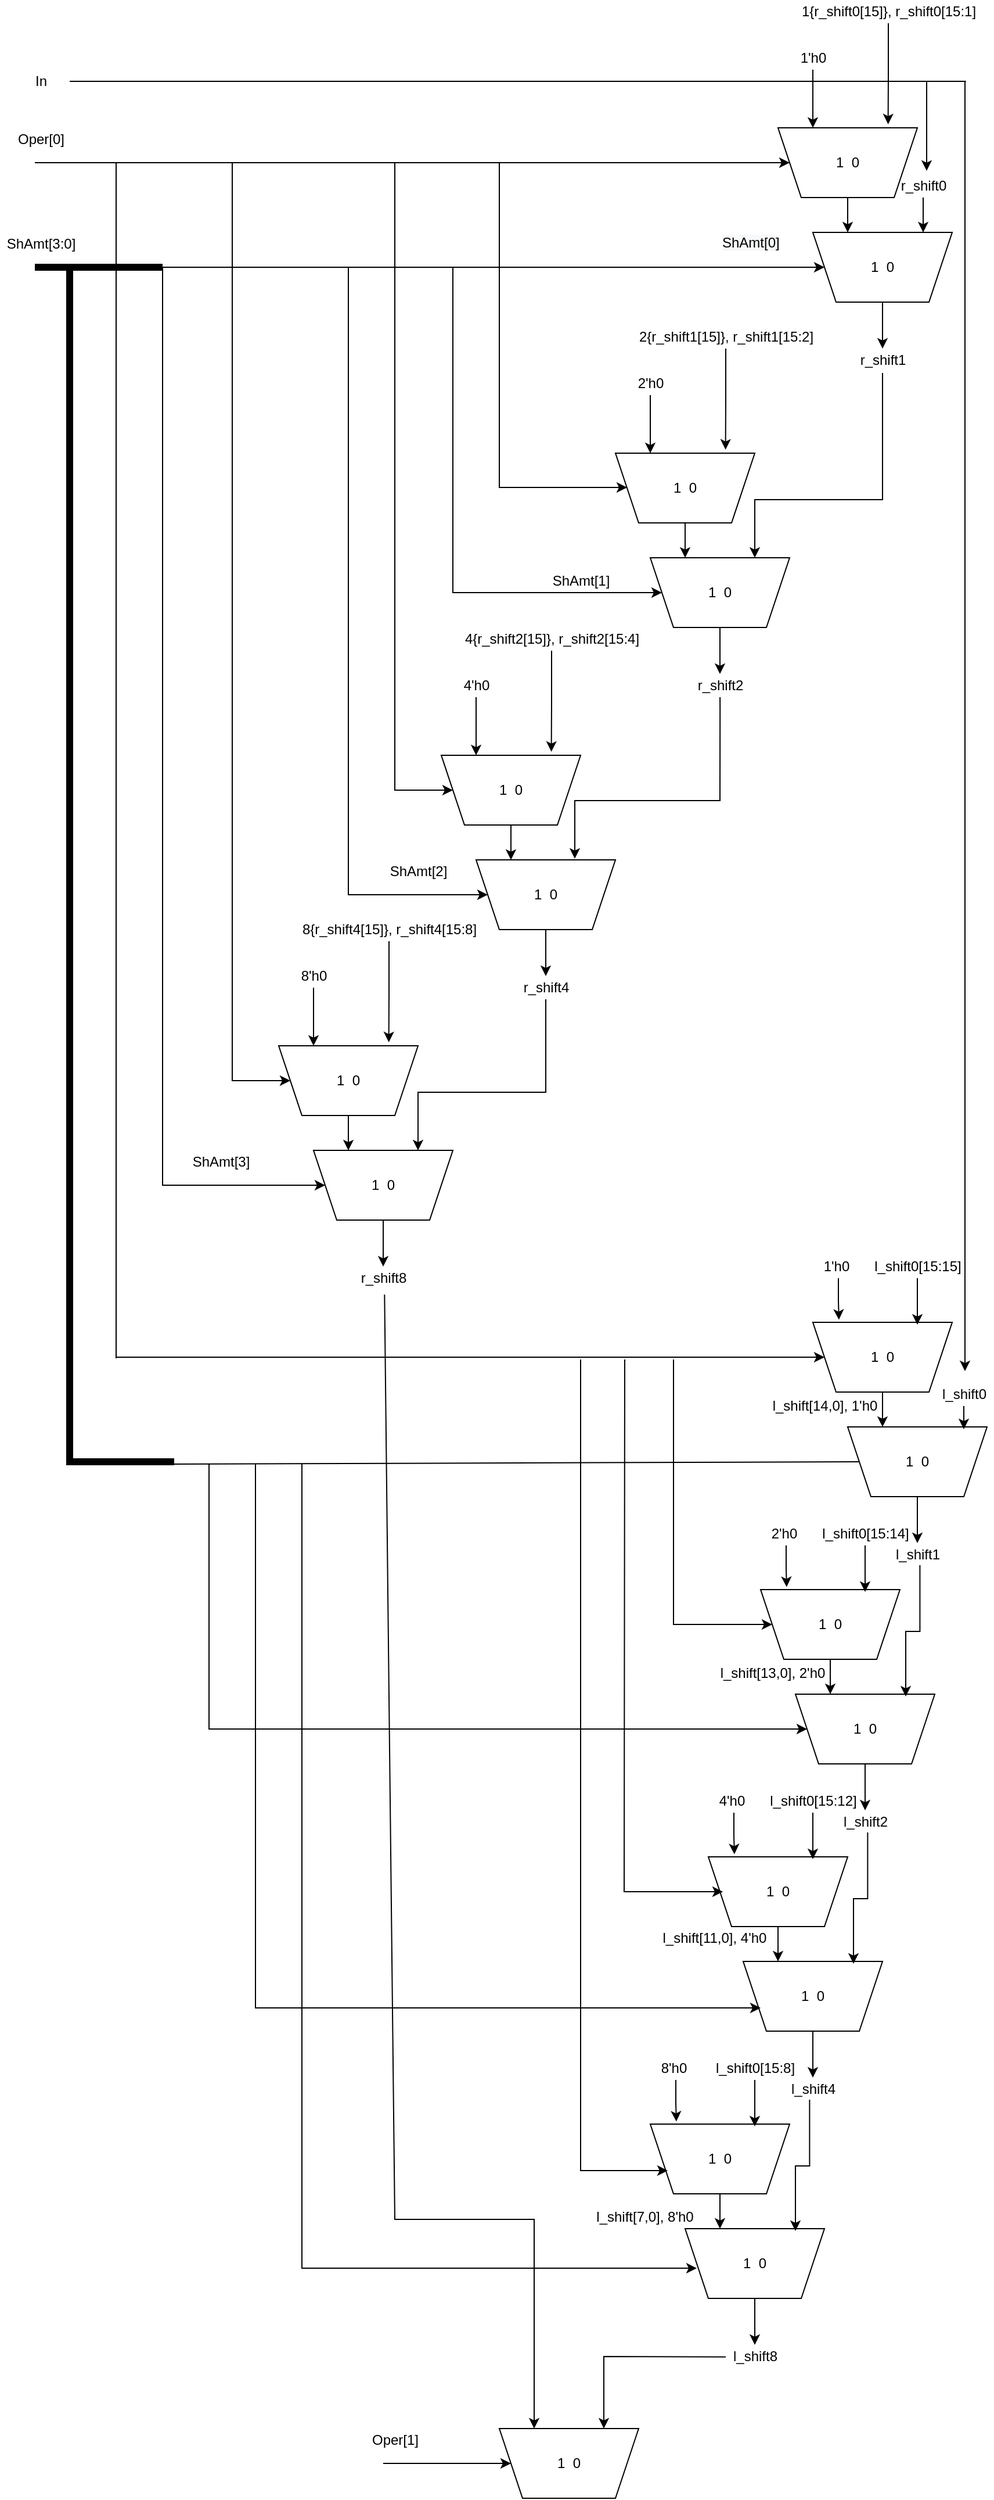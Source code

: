 <mxfile version="16.5.6" type="github">
  <diagram id="RHUD8mf-uBcJdWSbI8hs" name="Page-1">
    <mxGraphModel dx="673" dy="976" grid="1" gridSize="10" guides="1" tooltips="1" connect="1" arrows="1" fold="1" page="1" pageScale="1" pageWidth="1654" pageHeight="2336" math="0" shadow="0">
      <root>
        <mxCell id="0" />
        <mxCell id="1" parent="0" />
        <mxCell id="Gvq7CTQBBd0UtpshO9xt-1" value="1&lt;span style=&quot;white-space: pre&quot;&gt;	&lt;span style=&quot;white-space: pre&quot;&gt;	&lt;/span&gt;0&lt;/span&gt;" style="shape=trapezoid;perimeter=trapezoidPerimeter;whiteSpace=wrap;html=1;fixedSize=1;direction=west;" vertex="1" parent="1">
          <mxGeometry x="720" y="230" width="120" height="60" as="geometry" />
        </mxCell>
        <mxCell id="Gvq7CTQBBd0UtpshO9xt-19" value="" style="edgeStyle=orthogonalEdgeStyle;rounded=0;orthogonalLoop=1;jettySize=auto;html=1;entryX=0.75;entryY=1;entryDx=0;entryDy=0;" edge="1" parent="1" source="Gvq7CTQBBd0UtpshO9xt-2" target="Gvq7CTQBBd0UtpshO9xt-1">
          <mxGeometry relative="1" as="geometry" />
        </mxCell>
        <mxCell id="Gvq7CTQBBd0UtpshO9xt-2" value="1&lt;span style=&quot;white-space: pre&quot;&gt;	&lt;/span&gt;&lt;span style=&quot;white-space: pre&quot;&gt;	&lt;/span&gt;0" style="shape=trapezoid;perimeter=trapezoidPerimeter;whiteSpace=wrap;html=1;fixedSize=1;direction=west;" vertex="1" parent="1">
          <mxGeometry x="690" y="140" width="120" height="60" as="geometry" />
        </mxCell>
        <mxCell id="Gvq7CTQBBd0UtpshO9xt-4" value="ShAmt[3:0]" style="text;html=1;align=center;verticalAlign=middle;resizable=0;points=[];autosize=1;strokeColor=none;fillColor=none;" vertex="1" parent="1">
          <mxGeometry x="20" y="230" width="70" height="20" as="geometry" />
        </mxCell>
        <mxCell id="Gvq7CTQBBd0UtpshO9xt-7" value="Oper[0]" style="text;html=1;align=center;verticalAlign=middle;resizable=0;points=[];autosize=1;strokeColor=none;fillColor=none;" vertex="1" parent="1">
          <mxGeometry x="25" y="140" width="60" height="20" as="geometry" />
        </mxCell>
        <mxCell id="Gvq7CTQBBd0UtpshO9xt-13" value="" style="edgeStyle=orthogonalEdgeStyle;rounded=0;orthogonalLoop=1;jettySize=auto;html=1;entryX=0.75;entryY=1;entryDx=0;entryDy=0;" edge="1" parent="1" source="Gvq7CTQBBd0UtpshO9xt-10" target="Gvq7CTQBBd0UtpshO9xt-2">
          <mxGeometry relative="1" as="geometry" />
        </mxCell>
        <mxCell id="Gvq7CTQBBd0UtpshO9xt-10" value="1&#39;h0" style="text;html=1;align=center;verticalAlign=middle;resizable=0;points=[];autosize=1;strokeColor=none;fillColor=none;" vertex="1" parent="1">
          <mxGeometry x="700" y="70" width="40" height="20" as="geometry" />
        </mxCell>
        <mxCell id="Gvq7CTQBBd0UtpshO9xt-18" value="" style="edgeStyle=orthogonalEdgeStyle;rounded=0;orthogonalLoop=1;jettySize=auto;html=1;entryX=0.21;entryY=1.051;entryDx=0;entryDy=0;entryPerimeter=0;" edge="1" parent="1" source="Gvq7CTQBBd0UtpshO9xt-16" target="Gvq7CTQBBd0UtpshO9xt-2">
          <mxGeometry relative="1" as="geometry" />
        </mxCell>
        <mxCell id="Gvq7CTQBBd0UtpshO9xt-16" value="1{r_shift0[15]}, r_shift0[15:1]" style="text;html=1;align=center;verticalAlign=middle;resizable=0;points=[];autosize=1;strokeColor=none;fillColor=none;" vertex="1" parent="1">
          <mxGeometry x="700" y="30" width="170" height="20" as="geometry" />
        </mxCell>
        <mxCell id="Gvq7CTQBBd0UtpshO9xt-20" value="" style="endArrow=classic;html=1;rounded=0;entryX=1;entryY=0.5;entryDx=0;entryDy=0;" edge="1" parent="1" target="Gvq7CTQBBd0UtpshO9xt-1">
          <mxGeometry width="50" height="50" relative="1" as="geometry">
            <mxPoint x="160" y="260" as="sourcePoint" />
            <mxPoint x="780" y="160" as="targetPoint" />
          </mxGeometry>
        </mxCell>
        <mxCell id="Gvq7CTQBBd0UtpshO9xt-22" value="" style="edgeStyle=orthogonalEdgeStyle;rounded=0;orthogonalLoop=1;jettySize=auto;html=1;" edge="1" parent="1" source="Gvq7CTQBBd0UtpshO9xt-21" target="Gvq7CTQBBd0UtpshO9xt-1">
          <mxGeometry relative="1" as="geometry">
            <Array as="points">
              <mxPoint x="815" y="230" />
              <mxPoint x="815" y="230" />
            </Array>
          </mxGeometry>
        </mxCell>
        <mxCell id="Gvq7CTQBBd0UtpshO9xt-21" value="r_shift0" style="text;html=1;align=center;verticalAlign=middle;resizable=0;points=[];autosize=1;strokeColor=none;fillColor=none;" vertex="1" parent="1">
          <mxGeometry x="790" y="180" width="50" height="20" as="geometry" />
        </mxCell>
        <mxCell id="Gvq7CTQBBd0UtpshO9xt-24" value="" style="edgeStyle=orthogonalEdgeStyle;rounded=0;orthogonalLoop=1;jettySize=auto;html=1;" edge="1" parent="1" source="Gvq7CTQBBd0UtpshO9xt-1" target="Gvq7CTQBBd0UtpshO9xt-23">
          <mxGeometry relative="1" as="geometry" />
        </mxCell>
        <mxCell id="Gvq7CTQBBd0UtpshO9xt-23" value="r_shift1" style="text;html=1;align=center;verticalAlign=middle;resizable=0;points=[];autosize=1;strokeColor=none;fillColor=none;" vertex="1" parent="1">
          <mxGeometry x="755" y="330" width="50" height="20" as="geometry" />
        </mxCell>
        <mxCell id="Gvq7CTQBBd0UtpshO9xt-25" value="1&lt;span style=&quot;white-space: pre&quot;&gt;	&lt;span style=&quot;white-space: pre&quot;&gt;	&lt;/span&gt;0&lt;/span&gt;" style="shape=trapezoid;perimeter=trapezoidPerimeter;whiteSpace=wrap;html=1;fixedSize=1;direction=west;" vertex="1" parent="1">
          <mxGeometry x="580" y="510" width="120" height="60" as="geometry" />
        </mxCell>
        <mxCell id="Gvq7CTQBBd0UtpshO9xt-26" value="" style="edgeStyle=orthogonalEdgeStyle;rounded=0;orthogonalLoop=1;jettySize=auto;html=1;entryX=0.75;entryY=1;entryDx=0;entryDy=0;" edge="1" parent="1" source="Gvq7CTQBBd0UtpshO9xt-27" target="Gvq7CTQBBd0UtpshO9xt-25">
          <mxGeometry relative="1" as="geometry" />
        </mxCell>
        <mxCell id="Gvq7CTQBBd0UtpshO9xt-27" value="1&lt;span style=&quot;white-space: pre&quot;&gt;	&lt;/span&gt;&lt;span style=&quot;white-space: pre&quot;&gt;	&lt;/span&gt;0" style="shape=trapezoid;perimeter=trapezoidPerimeter;whiteSpace=wrap;html=1;fixedSize=1;direction=west;" vertex="1" parent="1">
          <mxGeometry x="550" y="420" width="120" height="60" as="geometry" />
        </mxCell>
        <mxCell id="Gvq7CTQBBd0UtpshO9xt-29" value="" style="endArrow=classic;html=1;rounded=0;entryX=1;entryY=0.5;entryDx=0;entryDy=0;" edge="1" parent="1">
          <mxGeometry width="50" height="50" relative="1" as="geometry">
            <mxPoint x="450" y="449.5" as="sourcePoint" />
            <mxPoint x="560" y="449.5" as="targetPoint" />
            <Array as="points">
              <mxPoint x="450" y="170" />
              <mxPoint x="450" y="449.5" />
            </Array>
          </mxGeometry>
        </mxCell>
        <mxCell id="Gvq7CTQBBd0UtpshO9xt-31" value="" style="edgeStyle=orthogonalEdgeStyle;rounded=0;orthogonalLoop=1;jettySize=auto;html=1;entryX=0.75;entryY=1;entryDx=0;entryDy=0;" edge="1" parent="1" source="Gvq7CTQBBd0UtpshO9xt-32" target="Gvq7CTQBBd0UtpshO9xt-27">
          <mxGeometry relative="1" as="geometry" />
        </mxCell>
        <mxCell id="Gvq7CTQBBd0UtpshO9xt-32" value="2&#39;h0" style="text;html=1;align=center;verticalAlign=middle;resizable=0;points=[];autosize=1;strokeColor=none;fillColor=none;" vertex="1" parent="1">
          <mxGeometry x="560" y="350" width="40" height="20" as="geometry" />
        </mxCell>
        <mxCell id="Gvq7CTQBBd0UtpshO9xt-33" value="" style="edgeStyle=orthogonalEdgeStyle;rounded=0;orthogonalLoop=1;jettySize=auto;html=1;entryX=0.21;entryY=1.051;entryDx=0;entryDy=0;entryPerimeter=0;" edge="1" parent="1" source="Gvq7CTQBBd0UtpshO9xt-34" target="Gvq7CTQBBd0UtpshO9xt-27">
          <mxGeometry relative="1" as="geometry" />
        </mxCell>
        <mxCell id="Gvq7CTQBBd0UtpshO9xt-34" value="2{r_shift1[15]}, r_shift1[15:2]" style="text;html=1;align=center;verticalAlign=middle;resizable=0;points=[];autosize=1;strokeColor=none;fillColor=none;" vertex="1" parent="1">
          <mxGeometry x="560" y="310" width="170" height="20" as="geometry" />
        </mxCell>
        <mxCell id="Gvq7CTQBBd0UtpshO9xt-35" value="" style="endArrow=classic;html=1;rounded=0;entryX=1;entryY=0.5;entryDx=0;entryDy=0;" edge="1" parent="1" target="Gvq7CTQBBd0UtpshO9xt-25">
          <mxGeometry width="50" height="50" relative="1" as="geometry">
            <mxPoint x="410" y="260" as="sourcePoint" />
            <mxPoint x="640" y="440" as="targetPoint" />
            <Array as="points">
              <mxPoint x="410" y="540" />
            </Array>
          </mxGeometry>
        </mxCell>
        <mxCell id="Gvq7CTQBBd0UtpshO9xt-36" value="" style="edgeStyle=orthogonalEdgeStyle;rounded=0;orthogonalLoop=1;jettySize=auto;html=1;exitX=0.5;exitY=1.05;exitDx=0;exitDy=0;exitPerimeter=0;" edge="1" parent="1" source="Gvq7CTQBBd0UtpshO9xt-23" target="Gvq7CTQBBd0UtpshO9xt-25">
          <mxGeometry relative="1" as="geometry">
            <Array as="points">
              <mxPoint x="780" y="460" />
              <mxPoint x="670" y="460" />
            </Array>
            <mxPoint x="675" y="480" as="sourcePoint" />
          </mxGeometry>
        </mxCell>
        <mxCell id="Gvq7CTQBBd0UtpshO9xt-38" value="" style="edgeStyle=orthogonalEdgeStyle;rounded=0;orthogonalLoop=1;jettySize=auto;html=1;" edge="1" parent="1" source="Gvq7CTQBBd0UtpshO9xt-25" target="Gvq7CTQBBd0UtpshO9xt-39">
          <mxGeometry relative="1" as="geometry" />
        </mxCell>
        <mxCell id="Gvq7CTQBBd0UtpshO9xt-39" value="r_shift2" style="text;html=1;align=center;verticalAlign=middle;resizable=0;points=[];autosize=1;strokeColor=none;fillColor=none;" vertex="1" parent="1">
          <mxGeometry x="615" y="610" width="50" height="20" as="geometry" />
        </mxCell>
        <mxCell id="Gvq7CTQBBd0UtpshO9xt-40" value="" style="endArrow=classic;html=1;rounded=0;entryX=1;entryY=0.5;entryDx=0;entryDy=0;" edge="1" parent="1" target="Gvq7CTQBBd0UtpshO9xt-2">
          <mxGeometry width="50" height="50" relative="1" as="geometry">
            <mxPoint x="50" y="170" as="sourcePoint" />
            <mxPoint x="390" y="140" as="targetPoint" />
          </mxGeometry>
        </mxCell>
        <mxCell id="Gvq7CTQBBd0UtpshO9xt-41" value="" style="endArrow=classic;html=1;rounded=0;entryX=0.56;entryY=-0.15;entryDx=0;entryDy=0;entryPerimeter=0;" edge="1" parent="1" target="Gvq7CTQBBd0UtpshO9xt-21">
          <mxGeometry width="50" height="50" relative="1" as="geometry">
            <mxPoint x="80" y="100" as="sourcePoint" />
            <mxPoint x="230" y="80" as="targetPoint" />
            <Array as="points">
              <mxPoint x="818" y="100" />
            </Array>
          </mxGeometry>
        </mxCell>
        <mxCell id="Gvq7CTQBBd0UtpshO9xt-42" value="In" style="text;html=1;align=center;verticalAlign=middle;resizable=0;points=[];autosize=1;strokeColor=none;fillColor=none;" vertex="1" parent="1">
          <mxGeometry x="40" y="90" width="30" height="20" as="geometry" />
        </mxCell>
        <mxCell id="Gvq7CTQBBd0UtpshO9xt-43" value="1&lt;span style=&quot;white-space: pre&quot;&gt;	&lt;span style=&quot;white-space: pre&quot;&gt;	&lt;/span&gt;0&lt;/span&gt;" style="shape=trapezoid;perimeter=trapezoidPerimeter;whiteSpace=wrap;html=1;fixedSize=1;direction=west;" vertex="1" parent="1">
          <mxGeometry x="430" y="770" width="120" height="60" as="geometry" />
        </mxCell>
        <mxCell id="Gvq7CTQBBd0UtpshO9xt-44" value="" style="edgeStyle=orthogonalEdgeStyle;rounded=0;orthogonalLoop=1;jettySize=auto;html=1;entryX=0.75;entryY=1;entryDx=0;entryDy=0;" edge="1" parent="1" source="Gvq7CTQBBd0UtpshO9xt-45" target="Gvq7CTQBBd0UtpshO9xt-43">
          <mxGeometry relative="1" as="geometry" />
        </mxCell>
        <mxCell id="Gvq7CTQBBd0UtpshO9xt-45" value="1&lt;span style=&quot;white-space: pre&quot;&gt;	&lt;/span&gt;&lt;span style=&quot;white-space: pre&quot;&gt;	&lt;/span&gt;0" style="shape=trapezoid;perimeter=trapezoidPerimeter;whiteSpace=wrap;html=1;fixedSize=1;direction=west;" vertex="1" parent="1">
          <mxGeometry x="400" y="680" width="120" height="60" as="geometry" />
        </mxCell>
        <mxCell id="Gvq7CTQBBd0UtpshO9xt-46" value="" style="edgeStyle=orthogonalEdgeStyle;rounded=0;orthogonalLoop=1;jettySize=auto;html=1;entryX=0.75;entryY=1;entryDx=0;entryDy=0;" edge="1" parent="1" source="Gvq7CTQBBd0UtpshO9xt-47" target="Gvq7CTQBBd0UtpshO9xt-45">
          <mxGeometry relative="1" as="geometry" />
        </mxCell>
        <mxCell id="Gvq7CTQBBd0UtpshO9xt-47" value="4&#39;h0" style="text;html=1;align=center;verticalAlign=middle;resizable=0;points=[];autosize=1;strokeColor=none;fillColor=none;" vertex="1" parent="1">
          <mxGeometry x="410" y="610" width="40" height="20" as="geometry" />
        </mxCell>
        <mxCell id="Gvq7CTQBBd0UtpshO9xt-48" value="" style="edgeStyle=orthogonalEdgeStyle;rounded=0;orthogonalLoop=1;jettySize=auto;html=1;entryX=0.21;entryY=1.051;entryDx=0;entryDy=0;entryPerimeter=0;" edge="1" parent="1" source="Gvq7CTQBBd0UtpshO9xt-49" target="Gvq7CTQBBd0UtpshO9xt-45">
          <mxGeometry relative="1" as="geometry" />
        </mxCell>
        <mxCell id="Gvq7CTQBBd0UtpshO9xt-49" value="4{r_shift2[15]}, r_shift2[15:4]" style="text;html=1;align=center;verticalAlign=middle;resizable=0;points=[];autosize=1;strokeColor=none;fillColor=none;" vertex="1" parent="1">
          <mxGeometry x="410" y="570" width="170" height="20" as="geometry" />
        </mxCell>
        <mxCell id="Gvq7CTQBBd0UtpshO9xt-50" value="" style="edgeStyle=orthogonalEdgeStyle;rounded=0;orthogonalLoop=1;jettySize=auto;html=1;" edge="1" parent="1" source="Gvq7CTQBBd0UtpshO9xt-43" target="Gvq7CTQBBd0UtpshO9xt-51">
          <mxGeometry relative="1" as="geometry" />
        </mxCell>
        <mxCell id="Gvq7CTQBBd0UtpshO9xt-51" value="r_shift4" style="text;html=1;align=center;verticalAlign=middle;resizable=0;points=[];autosize=1;strokeColor=none;fillColor=none;" vertex="1" parent="1">
          <mxGeometry x="465" y="870" width="50" height="20" as="geometry" />
        </mxCell>
        <mxCell id="Gvq7CTQBBd0UtpshO9xt-52" value="1&lt;span style=&quot;white-space: pre&quot;&gt;	&lt;span style=&quot;white-space: pre&quot;&gt;	&lt;/span&gt;0&lt;/span&gt;" style="shape=trapezoid;perimeter=trapezoidPerimeter;whiteSpace=wrap;html=1;fixedSize=1;direction=west;" vertex="1" parent="1">
          <mxGeometry x="290" y="1020" width="120" height="60" as="geometry" />
        </mxCell>
        <mxCell id="Gvq7CTQBBd0UtpshO9xt-53" value="" style="edgeStyle=orthogonalEdgeStyle;rounded=0;orthogonalLoop=1;jettySize=auto;html=1;entryX=0.75;entryY=1;entryDx=0;entryDy=0;" edge="1" parent="1" source="Gvq7CTQBBd0UtpshO9xt-54" target="Gvq7CTQBBd0UtpshO9xt-52">
          <mxGeometry relative="1" as="geometry" />
        </mxCell>
        <mxCell id="Gvq7CTQBBd0UtpshO9xt-54" value="1&lt;span style=&quot;white-space: pre&quot;&gt;	&lt;/span&gt;&lt;span style=&quot;white-space: pre&quot;&gt;	&lt;/span&gt;0" style="shape=trapezoid;perimeter=trapezoidPerimeter;whiteSpace=wrap;html=1;fixedSize=1;direction=west;" vertex="1" parent="1">
          <mxGeometry x="260" y="930" width="120" height="60" as="geometry" />
        </mxCell>
        <mxCell id="Gvq7CTQBBd0UtpshO9xt-55" value="" style="edgeStyle=orthogonalEdgeStyle;rounded=0;orthogonalLoop=1;jettySize=auto;html=1;entryX=0.75;entryY=1;entryDx=0;entryDy=0;" edge="1" parent="1" source="Gvq7CTQBBd0UtpshO9xt-56" target="Gvq7CTQBBd0UtpshO9xt-54">
          <mxGeometry relative="1" as="geometry" />
        </mxCell>
        <mxCell id="Gvq7CTQBBd0UtpshO9xt-56" value="8&#39;h0" style="text;html=1;align=center;verticalAlign=middle;resizable=0;points=[];autosize=1;strokeColor=none;fillColor=none;" vertex="1" parent="1">
          <mxGeometry x="270" y="860" width="40" height="20" as="geometry" />
        </mxCell>
        <mxCell id="Gvq7CTQBBd0UtpshO9xt-57" value="" style="edgeStyle=orthogonalEdgeStyle;rounded=0;orthogonalLoop=1;jettySize=auto;html=1;entryX=0.21;entryY=1.051;entryDx=0;entryDy=0;entryPerimeter=0;" edge="1" parent="1" source="Gvq7CTQBBd0UtpshO9xt-58" target="Gvq7CTQBBd0UtpshO9xt-54">
          <mxGeometry relative="1" as="geometry" />
        </mxCell>
        <mxCell id="Gvq7CTQBBd0UtpshO9xt-58" value="8{r_shift4[15]}, r_shift4[15:8]" style="text;html=1;align=center;verticalAlign=middle;resizable=0;points=[];autosize=1;strokeColor=none;fillColor=none;" vertex="1" parent="1">
          <mxGeometry x="270" y="820" width="170" height="20" as="geometry" />
        </mxCell>
        <mxCell id="Gvq7CTQBBd0UtpshO9xt-59" value="" style="edgeStyle=orthogonalEdgeStyle;rounded=0;orthogonalLoop=1;jettySize=auto;html=1;" edge="1" parent="1" source="Gvq7CTQBBd0UtpshO9xt-52" target="Gvq7CTQBBd0UtpshO9xt-60">
          <mxGeometry relative="1" as="geometry" />
        </mxCell>
        <mxCell id="Gvq7CTQBBd0UtpshO9xt-60" value="r_shift8" style="text;html=1;align=center;verticalAlign=middle;resizable=0;points=[];autosize=1;strokeColor=none;fillColor=none;" vertex="1" parent="1">
          <mxGeometry x="325" y="1120" width="50" height="20" as="geometry" />
        </mxCell>
        <mxCell id="Gvq7CTQBBd0UtpshO9xt-61" value="" style="endArrow=classic;html=1;rounded=0;entryX=1;entryY=0.5;entryDx=0;entryDy=0;" edge="1" parent="1" target="Gvq7CTQBBd0UtpshO9xt-45">
          <mxGeometry width="50" height="50" relative="1" as="geometry">
            <mxPoint x="360" y="170" as="sourcePoint" />
            <mxPoint x="390" y="660" as="targetPoint" />
            <Array as="points">
              <mxPoint x="360" y="710" />
            </Array>
          </mxGeometry>
        </mxCell>
        <mxCell id="Gvq7CTQBBd0UtpshO9xt-62" value="" style="endArrow=classic;html=1;rounded=0;entryX=0.917;entryY=0.5;entryDx=0;entryDy=0;entryPerimeter=0;" edge="1" parent="1" target="Gvq7CTQBBd0UtpshO9xt-43">
          <mxGeometry width="50" height="50" relative="1" as="geometry">
            <mxPoint x="320" y="260" as="sourcePoint" />
            <mxPoint x="250" y="480" as="targetPoint" />
            <Array as="points">
              <mxPoint x="320" y="800" />
            </Array>
          </mxGeometry>
        </mxCell>
        <mxCell id="Gvq7CTQBBd0UtpshO9xt-63" value="" style="endArrow=classic;html=1;rounded=0;entryX=1;entryY=0.5;entryDx=0;entryDy=0;" edge="1" parent="1">
          <mxGeometry width="50" height="50" relative="1" as="geometry">
            <mxPoint x="220" y="170" as="sourcePoint" />
            <mxPoint x="270.0" y="960" as="targetPoint" />
            <Array as="points">
              <mxPoint x="220" y="960" />
            </Array>
          </mxGeometry>
        </mxCell>
        <mxCell id="Gvq7CTQBBd0UtpshO9xt-64" value="" style="endArrow=classic;html=1;rounded=0;entryX=1;entryY=0.5;entryDx=0;entryDy=0;" edge="1" parent="1">
          <mxGeometry width="50" height="50" relative="1" as="geometry">
            <mxPoint x="160" y="260" as="sourcePoint" />
            <mxPoint x="300.0" y="1050" as="targetPoint" />
            <Array as="points">
              <mxPoint x="160" y="1050" />
            </Array>
          </mxGeometry>
        </mxCell>
        <mxCell id="Gvq7CTQBBd0UtpshO9xt-65" value="" style="edgeStyle=orthogonalEdgeStyle;rounded=0;orthogonalLoop=1;jettySize=auto;html=1;exitX=0.501;exitY=1;exitDx=0;exitDy=0;exitPerimeter=0;" edge="1" parent="1" source="Gvq7CTQBBd0UtpshO9xt-39">
          <mxGeometry relative="1" as="geometry">
            <Array as="points">
              <mxPoint x="640" y="640" />
              <mxPoint x="640" y="719" />
              <mxPoint x="515" y="719" />
            </Array>
            <mxPoint x="640" y="640" as="sourcePoint" />
            <mxPoint x="515" y="769" as="targetPoint" />
          </mxGeometry>
        </mxCell>
        <mxCell id="Gvq7CTQBBd0UtpshO9xt-66" value="" style="edgeStyle=orthogonalEdgeStyle;rounded=0;orthogonalLoop=1;jettySize=auto;html=1;exitX=0.5;exitY=1;exitDx=0;exitDy=0;exitPerimeter=0;" edge="1" parent="1" source="Gvq7CTQBBd0UtpshO9xt-51">
          <mxGeometry relative="1" as="geometry">
            <Array as="points">
              <mxPoint x="490" y="970" />
              <mxPoint x="380" y="970" />
            </Array>
            <mxPoint x="490" y="900" as="sourcePoint" />
            <mxPoint x="380" y="1020" as="targetPoint" />
          </mxGeometry>
        </mxCell>
        <mxCell id="Gvq7CTQBBd0UtpshO9xt-70" value="" style="endArrow=none;html=1;rounded=0;strokeWidth=6;" edge="1" parent="1">
          <mxGeometry width="50" height="50" relative="1" as="geometry">
            <mxPoint x="50" y="260" as="sourcePoint" />
            <mxPoint x="160" y="260" as="targetPoint" />
          </mxGeometry>
        </mxCell>
        <mxCell id="Gvq7CTQBBd0UtpshO9xt-71" value="ShAmt[3]" style="text;html=1;align=center;verticalAlign=middle;resizable=0;points=[];autosize=1;strokeColor=none;fillColor=none;" vertex="1" parent="1">
          <mxGeometry x="180" y="1020" width="60" height="20" as="geometry" />
        </mxCell>
        <mxCell id="Gvq7CTQBBd0UtpshO9xt-72" value="ShAmt[2]" style="text;html=1;align=center;verticalAlign=middle;resizable=0;points=[];autosize=1;strokeColor=none;fillColor=none;" vertex="1" parent="1">
          <mxGeometry x="350" y="770" width="60" height="20" as="geometry" />
        </mxCell>
        <mxCell id="Gvq7CTQBBd0UtpshO9xt-73" value="ShAmt[1]" style="text;html=1;align=center;verticalAlign=middle;resizable=0;points=[];autosize=1;strokeColor=none;fillColor=none;" vertex="1" parent="1">
          <mxGeometry x="490" y="520" width="60" height="20" as="geometry" />
        </mxCell>
        <mxCell id="Gvq7CTQBBd0UtpshO9xt-74" value="&lt;span style=&quot;color: rgb(0 , 0 , 0) ; font-family: &amp;#34;helvetica&amp;#34; ; font-size: 12px ; font-style: normal ; font-weight: 400 ; letter-spacing: normal ; text-align: center ; text-indent: 0px ; text-transform: none ; word-spacing: 0px ; background-color: rgb(248 , 249 , 250) ; display: inline ; float: none&quot;&gt;ShAmt[0]&lt;/span&gt;" style="text;whiteSpace=wrap;html=1;" vertex="1" parent="1">
          <mxGeometry x="640" y="225" width="70" height="30" as="geometry" />
        </mxCell>
        <mxCell id="Gvq7CTQBBd0UtpshO9xt-75" value="1&lt;span style=&quot;white-space: pre&quot;&gt;	&lt;span style=&quot;white-space: pre&quot;&gt;	&lt;/span&gt;0&lt;/span&gt;" style="shape=trapezoid;perimeter=trapezoidPerimeter;whiteSpace=wrap;html=1;fixedSize=1;direction=west;" vertex="1" parent="1">
          <mxGeometry x="750" y="1258" width="120" height="60" as="geometry" />
        </mxCell>
        <mxCell id="Gvq7CTQBBd0UtpshO9xt-76" value="" style="edgeStyle=orthogonalEdgeStyle;rounded=0;orthogonalLoop=1;jettySize=auto;html=1;entryX=0.75;entryY=1;entryDx=0;entryDy=0;" edge="1" parent="1" source="Gvq7CTQBBd0UtpshO9xt-77" target="Gvq7CTQBBd0UtpshO9xt-75">
          <mxGeometry relative="1" as="geometry" />
        </mxCell>
        <mxCell id="Gvq7CTQBBd0UtpshO9xt-77" value="1&lt;span style=&quot;white-space: pre&quot;&gt;	&lt;/span&gt;&lt;span style=&quot;white-space: pre&quot;&gt;	&lt;/span&gt;0" style="shape=trapezoid;perimeter=trapezoidPerimeter;whiteSpace=wrap;html=1;fixedSize=1;direction=west;" vertex="1" parent="1">
          <mxGeometry x="720" y="1168" width="120" height="60" as="geometry" />
        </mxCell>
        <mxCell id="Gvq7CTQBBd0UtpshO9xt-78" value="" style="edgeStyle=orthogonalEdgeStyle;rounded=0;orthogonalLoop=1;jettySize=auto;html=1;" edge="1" parent="1" source="Gvq7CTQBBd0UtpshO9xt-75" target="Gvq7CTQBBd0UtpshO9xt-79">
          <mxGeometry relative="1" as="geometry" />
        </mxCell>
        <mxCell id="Gvq7CTQBBd0UtpshO9xt-79" value="l_shift1" style="text;html=1;align=center;verticalAlign=middle;resizable=0;points=[];autosize=1;strokeColor=none;fillColor=none;" vertex="1" parent="1">
          <mxGeometry x="785" y="1358" width="50" height="20" as="geometry" />
        </mxCell>
        <mxCell id="Gvq7CTQBBd0UtpshO9xt-80" value="" style="endArrow=classic;html=1;rounded=0;strokeWidth=1;" edge="1" parent="1">
          <mxGeometry width="50" height="50" relative="1" as="geometry">
            <mxPoint x="851" y="100" as="sourcePoint" />
            <mxPoint x="851" y="1210" as="targetPoint" />
            <Array as="points">
              <mxPoint x="851" y="100" />
            </Array>
          </mxGeometry>
        </mxCell>
        <mxCell id="Gvq7CTQBBd0UtpshO9xt-81" value="" style="endArrow=none;html=1;rounded=0;strokeWidth=1;" edge="1" parent="1">
          <mxGeometry width="50" height="50" relative="1" as="geometry">
            <mxPoint x="814" y="99.97" as="sourcePoint" />
            <mxPoint x="851.85" y="100.02" as="targetPoint" />
          </mxGeometry>
        </mxCell>
        <mxCell id="Gvq7CTQBBd0UtpshO9xt-83" value="" style="edgeStyle=orthogonalEdgeStyle;rounded=0;orthogonalLoop=1;jettySize=auto;html=1;strokeWidth=1;" edge="1" parent="1" source="Gvq7CTQBBd0UtpshO9xt-82">
          <mxGeometry relative="1" as="geometry">
            <mxPoint x="850" y="1260" as="targetPoint" />
          </mxGeometry>
        </mxCell>
        <mxCell id="Gvq7CTQBBd0UtpshO9xt-82" value="l_shift0" style="text;html=1;align=center;verticalAlign=middle;resizable=0;points=[];autosize=1;strokeColor=none;fillColor=none;" vertex="1" parent="1">
          <mxGeometry x="825" y="1220" width="50" height="20" as="geometry" />
        </mxCell>
        <mxCell id="Gvq7CTQBBd0UtpshO9xt-84" value="" style="endArrow=classic;html=1;rounded=0;strokeWidth=1;entryX=1;entryY=0.5;entryDx=0;entryDy=0;" edge="1" parent="1" target="Gvq7CTQBBd0UtpshO9xt-77">
          <mxGeometry width="50" height="50" relative="1" as="geometry">
            <mxPoint x="120" y="1198" as="sourcePoint" />
            <mxPoint x="670" y="1190" as="targetPoint" />
          </mxGeometry>
        </mxCell>
        <mxCell id="Gvq7CTQBBd0UtpshO9xt-85" value="" style="endArrow=none;html=1;rounded=0;strokeWidth=1;" edge="1" parent="1">
          <mxGeometry width="50" height="50" relative="1" as="geometry">
            <mxPoint x="120" y="1199" as="sourcePoint" />
            <mxPoint x="120" y="170" as="targetPoint" />
          </mxGeometry>
        </mxCell>
        <mxCell id="Gvq7CTQBBd0UtpshO9xt-88" style="edgeStyle=orthogonalEdgeStyle;rounded=0;orthogonalLoop=1;jettySize=auto;html=1;strokeWidth=1;" edge="1" parent="1" source="Gvq7CTQBBd0UtpshO9xt-86">
          <mxGeometry relative="1" as="geometry">
            <mxPoint x="810" y="1170" as="targetPoint" />
            <Array as="points">
              <mxPoint x="810" y="1170" />
            </Array>
          </mxGeometry>
        </mxCell>
        <mxCell id="Gvq7CTQBBd0UtpshO9xt-86" value="l_shift0[15:15]" style="text;html=1;align=center;verticalAlign=middle;resizable=0;points=[];autosize=1;strokeColor=none;fillColor=none;" vertex="1" parent="1">
          <mxGeometry x="765" y="1110" width="90" height="20" as="geometry" />
        </mxCell>
        <mxCell id="Gvq7CTQBBd0UtpshO9xt-90" value="" style="edgeStyle=orthogonalEdgeStyle;rounded=0;orthogonalLoop=1;jettySize=auto;html=1;strokeWidth=1;entryX=0.813;entryY=1.037;entryDx=0;entryDy=0;entryPerimeter=0;" edge="1" parent="1" source="Gvq7CTQBBd0UtpshO9xt-89" target="Gvq7CTQBBd0UtpshO9xt-77">
          <mxGeometry relative="1" as="geometry">
            <Array as="points">
              <mxPoint x="742" y="1150" />
              <mxPoint x="742" y="1150" />
            </Array>
          </mxGeometry>
        </mxCell>
        <mxCell id="Gvq7CTQBBd0UtpshO9xt-89" value="1&#39;h0" style="text;html=1;align=center;verticalAlign=middle;resizable=0;points=[];autosize=1;strokeColor=none;fillColor=none;" vertex="1" parent="1">
          <mxGeometry x="720" y="1110" width="40" height="20" as="geometry" />
        </mxCell>
        <mxCell id="Gvq7CTQBBd0UtpshO9xt-91" value="l_shift[14,0], 1&#39;h0" style="text;html=1;align=center;verticalAlign=middle;resizable=0;points=[];autosize=1;strokeColor=none;fillColor=none;" vertex="1" parent="1">
          <mxGeometry x="675" y="1230" width="110" height="20" as="geometry" />
        </mxCell>
        <mxCell id="Gvq7CTQBBd0UtpshO9xt-92" value="1&lt;span style=&quot;white-space: pre&quot;&gt;	&lt;span style=&quot;white-space: pre&quot;&gt;	&lt;/span&gt;0&lt;/span&gt;" style="shape=trapezoid;perimeter=trapezoidPerimeter;whiteSpace=wrap;html=1;fixedSize=1;direction=west;" vertex="1" parent="1">
          <mxGeometry x="705" y="1488" width="120" height="60" as="geometry" />
        </mxCell>
        <mxCell id="Gvq7CTQBBd0UtpshO9xt-93" value="" style="edgeStyle=orthogonalEdgeStyle;rounded=0;orthogonalLoop=1;jettySize=auto;html=1;entryX=0.75;entryY=1;entryDx=0;entryDy=0;" edge="1" parent="1" source="Gvq7CTQBBd0UtpshO9xt-94" target="Gvq7CTQBBd0UtpshO9xt-92">
          <mxGeometry relative="1" as="geometry" />
        </mxCell>
        <mxCell id="Gvq7CTQBBd0UtpshO9xt-94" value="1&lt;span style=&quot;white-space: pre&quot;&gt;	&lt;/span&gt;&lt;span style=&quot;white-space: pre&quot;&gt;	&lt;/span&gt;0" style="shape=trapezoid;perimeter=trapezoidPerimeter;whiteSpace=wrap;html=1;fixedSize=1;direction=west;" vertex="1" parent="1">
          <mxGeometry x="675" y="1398" width="120" height="60" as="geometry" />
        </mxCell>
        <mxCell id="Gvq7CTQBBd0UtpshO9xt-95" value="" style="edgeStyle=orthogonalEdgeStyle;rounded=0;orthogonalLoop=1;jettySize=auto;html=1;" edge="1" parent="1" source="Gvq7CTQBBd0UtpshO9xt-92" target="Gvq7CTQBBd0UtpshO9xt-96">
          <mxGeometry relative="1" as="geometry" />
        </mxCell>
        <mxCell id="Gvq7CTQBBd0UtpshO9xt-96" value="l_shift2" style="text;html=1;align=center;verticalAlign=middle;resizable=0;points=[];autosize=1;strokeColor=none;fillColor=none;" vertex="1" parent="1">
          <mxGeometry x="740" y="1588" width="50" height="20" as="geometry" />
        </mxCell>
        <mxCell id="Gvq7CTQBBd0UtpshO9xt-97" value="" style="edgeStyle=orthogonalEdgeStyle;rounded=0;orthogonalLoop=1;jettySize=auto;html=1;strokeWidth=1;exitX=0.544;exitY=0.952;exitDx=0;exitDy=0;exitPerimeter=0;" edge="1" parent="1" source="Gvq7CTQBBd0UtpshO9xt-79">
          <mxGeometry relative="1" as="geometry">
            <mxPoint x="800" y="1490" as="targetPoint" />
            <mxPoint x="805.0" y="1470" as="sourcePoint" />
            <Array as="points">
              <mxPoint x="812" y="1434" />
              <mxPoint x="800" y="1434" />
              <mxPoint x="800" y="1490" />
            </Array>
          </mxGeometry>
        </mxCell>
        <mxCell id="Gvq7CTQBBd0UtpshO9xt-99" style="edgeStyle=orthogonalEdgeStyle;rounded=0;orthogonalLoop=1;jettySize=auto;html=1;strokeWidth=1;" edge="1" parent="1" source="Gvq7CTQBBd0UtpshO9xt-100">
          <mxGeometry relative="1" as="geometry">
            <mxPoint x="765" y="1400" as="targetPoint" />
            <Array as="points">
              <mxPoint x="765" y="1400" />
            </Array>
          </mxGeometry>
        </mxCell>
        <mxCell id="Gvq7CTQBBd0UtpshO9xt-100" value="l_shift0[15:14]" style="text;html=1;align=center;verticalAlign=middle;resizable=0;points=[];autosize=1;strokeColor=none;fillColor=none;" vertex="1" parent="1">
          <mxGeometry x="720" y="1340" width="90" height="20" as="geometry" />
        </mxCell>
        <mxCell id="Gvq7CTQBBd0UtpshO9xt-101" value="" style="edgeStyle=orthogonalEdgeStyle;rounded=0;orthogonalLoop=1;jettySize=auto;html=1;strokeWidth=1;entryX=0.813;entryY=1.037;entryDx=0;entryDy=0;entryPerimeter=0;" edge="1" parent="1" source="Gvq7CTQBBd0UtpshO9xt-102" target="Gvq7CTQBBd0UtpshO9xt-94">
          <mxGeometry relative="1" as="geometry">
            <Array as="points">
              <mxPoint x="697" y="1380" />
              <mxPoint x="697" y="1380" />
            </Array>
          </mxGeometry>
        </mxCell>
        <mxCell id="Gvq7CTQBBd0UtpshO9xt-102" value="2&#39;h0" style="text;html=1;align=center;verticalAlign=middle;resizable=0;points=[];autosize=1;strokeColor=none;fillColor=none;" vertex="1" parent="1">
          <mxGeometry x="675" y="1340" width="40" height="20" as="geometry" />
        </mxCell>
        <mxCell id="Gvq7CTQBBd0UtpshO9xt-103" value="l_shift[13,0], 2&#39;h0" style="text;html=1;align=center;verticalAlign=middle;resizable=0;points=[];autosize=1;strokeColor=none;fillColor=none;" vertex="1" parent="1">
          <mxGeometry x="630" y="1460" width="110" height="20" as="geometry" />
        </mxCell>
        <mxCell id="Gvq7CTQBBd0UtpshO9xt-105" value="1&lt;span style=&quot;white-space: pre&quot;&gt;	&lt;span style=&quot;white-space: pre&quot;&gt;	&lt;/span&gt;0&lt;/span&gt;" style="shape=trapezoid;perimeter=trapezoidPerimeter;whiteSpace=wrap;html=1;fixedSize=1;direction=west;" vertex="1" parent="1">
          <mxGeometry x="660" y="1718" width="120" height="60" as="geometry" />
        </mxCell>
        <mxCell id="Gvq7CTQBBd0UtpshO9xt-106" value="" style="edgeStyle=orthogonalEdgeStyle;rounded=0;orthogonalLoop=1;jettySize=auto;html=1;entryX=0.75;entryY=1;entryDx=0;entryDy=0;" edge="1" parent="1" source="Gvq7CTQBBd0UtpshO9xt-107" target="Gvq7CTQBBd0UtpshO9xt-105">
          <mxGeometry relative="1" as="geometry" />
        </mxCell>
        <mxCell id="Gvq7CTQBBd0UtpshO9xt-107" value="1&lt;span style=&quot;white-space: pre&quot;&gt;	&lt;/span&gt;&lt;span style=&quot;white-space: pre&quot;&gt;	&lt;/span&gt;0" style="shape=trapezoid;perimeter=trapezoidPerimeter;whiteSpace=wrap;html=1;fixedSize=1;direction=west;" vertex="1" parent="1">
          <mxGeometry x="630" y="1628" width="120" height="60" as="geometry" />
        </mxCell>
        <mxCell id="Gvq7CTQBBd0UtpshO9xt-108" value="" style="edgeStyle=orthogonalEdgeStyle;rounded=0;orthogonalLoop=1;jettySize=auto;html=1;" edge="1" parent="1" source="Gvq7CTQBBd0UtpshO9xt-105" target="Gvq7CTQBBd0UtpshO9xt-109">
          <mxGeometry relative="1" as="geometry" />
        </mxCell>
        <mxCell id="Gvq7CTQBBd0UtpshO9xt-109" value="l_shift4" style="text;html=1;align=center;verticalAlign=middle;resizable=0;points=[];autosize=1;strokeColor=none;fillColor=none;" vertex="1" parent="1">
          <mxGeometry x="695" y="1818" width="50" height="20" as="geometry" />
        </mxCell>
        <mxCell id="Gvq7CTQBBd0UtpshO9xt-110" value="" style="edgeStyle=orthogonalEdgeStyle;rounded=0;orthogonalLoop=1;jettySize=auto;html=1;strokeWidth=1;exitX=0.544;exitY=0.952;exitDx=0;exitDy=0;exitPerimeter=0;" edge="1" parent="1">
          <mxGeometry relative="1" as="geometry">
            <mxPoint x="755" y="1720" as="targetPoint" />
            <mxPoint x="767.2" y="1607.04" as="sourcePoint" />
            <Array as="points">
              <mxPoint x="767" y="1664" />
              <mxPoint x="755" y="1664" />
              <mxPoint x="755" y="1720" />
            </Array>
          </mxGeometry>
        </mxCell>
        <mxCell id="Gvq7CTQBBd0UtpshO9xt-111" style="edgeStyle=orthogonalEdgeStyle;rounded=0;orthogonalLoop=1;jettySize=auto;html=1;strokeWidth=1;" edge="1" parent="1" source="Gvq7CTQBBd0UtpshO9xt-112">
          <mxGeometry relative="1" as="geometry">
            <mxPoint x="720" y="1630" as="targetPoint" />
            <Array as="points">
              <mxPoint x="720" y="1630" />
            </Array>
          </mxGeometry>
        </mxCell>
        <mxCell id="Gvq7CTQBBd0UtpshO9xt-112" value="l_shift0[15:12]" style="text;html=1;align=center;verticalAlign=middle;resizable=0;points=[];autosize=1;strokeColor=none;fillColor=none;" vertex="1" parent="1">
          <mxGeometry x="675" y="1570" width="90" height="20" as="geometry" />
        </mxCell>
        <mxCell id="Gvq7CTQBBd0UtpshO9xt-113" value="" style="edgeStyle=orthogonalEdgeStyle;rounded=0;orthogonalLoop=1;jettySize=auto;html=1;strokeWidth=1;entryX=0.813;entryY=1.037;entryDx=0;entryDy=0;entryPerimeter=0;" edge="1" parent="1" source="Gvq7CTQBBd0UtpshO9xt-114" target="Gvq7CTQBBd0UtpshO9xt-107">
          <mxGeometry relative="1" as="geometry">
            <Array as="points">
              <mxPoint x="652" y="1610" />
              <mxPoint x="652" y="1610" />
            </Array>
          </mxGeometry>
        </mxCell>
        <mxCell id="Gvq7CTQBBd0UtpshO9xt-114" value="4&#39;h0" style="text;html=1;align=center;verticalAlign=middle;resizable=0;points=[];autosize=1;strokeColor=none;fillColor=none;" vertex="1" parent="1">
          <mxGeometry x="630" y="1570" width="40" height="20" as="geometry" />
        </mxCell>
        <mxCell id="Gvq7CTQBBd0UtpshO9xt-115" value="l_shift[11,0], 4&#39;h0" style="text;html=1;align=center;verticalAlign=middle;resizable=0;points=[];autosize=1;strokeColor=none;fillColor=none;" vertex="1" parent="1">
          <mxGeometry x="585" y="1688" width="100" height="20" as="geometry" />
        </mxCell>
        <mxCell id="Gvq7CTQBBd0UtpshO9xt-117" value="1&lt;span style=&quot;white-space: pre&quot;&gt;	&lt;span style=&quot;white-space: pre&quot;&gt;	&lt;/span&gt;0&lt;/span&gt;" style="shape=trapezoid;perimeter=trapezoidPerimeter;whiteSpace=wrap;html=1;fixedSize=1;direction=west;" vertex="1" parent="1">
          <mxGeometry x="610" y="1948" width="120" height="60" as="geometry" />
        </mxCell>
        <mxCell id="Gvq7CTQBBd0UtpshO9xt-118" value="" style="edgeStyle=orthogonalEdgeStyle;rounded=0;orthogonalLoop=1;jettySize=auto;html=1;entryX=0.75;entryY=1;entryDx=0;entryDy=0;" edge="1" parent="1" source="Gvq7CTQBBd0UtpshO9xt-119" target="Gvq7CTQBBd0UtpshO9xt-117">
          <mxGeometry relative="1" as="geometry" />
        </mxCell>
        <mxCell id="Gvq7CTQBBd0UtpshO9xt-119" value="1&lt;span style=&quot;white-space: pre&quot;&gt;	&lt;/span&gt;&lt;span style=&quot;white-space: pre&quot;&gt;	&lt;/span&gt;0" style="shape=trapezoid;perimeter=trapezoidPerimeter;whiteSpace=wrap;html=1;fixedSize=1;direction=west;" vertex="1" parent="1">
          <mxGeometry x="580" y="1858" width="120" height="60" as="geometry" />
        </mxCell>
        <mxCell id="Gvq7CTQBBd0UtpshO9xt-120" value="" style="edgeStyle=orthogonalEdgeStyle;rounded=0;orthogonalLoop=1;jettySize=auto;html=1;" edge="1" parent="1" source="Gvq7CTQBBd0UtpshO9xt-117" target="Gvq7CTQBBd0UtpshO9xt-121">
          <mxGeometry relative="1" as="geometry" />
        </mxCell>
        <mxCell id="Gvq7CTQBBd0UtpshO9xt-121" value="l_shift8" style="text;html=1;align=center;verticalAlign=middle;resizable=0;points=[];autosize=1;strokeColor=none;fillColor=none;" vertex="1" parent="1">
          <mxGeometry x="645" y="2048" width="50" height="20" as="geometry" />
        </mxCell>
        <mxCell id="Gvq7CTQBBd0UtpshO9xt-122" value="" style="edgeStyle=orthogonalEdgeStyle;rounded=0;orthogonalLoop=1;jettySize=auto;html=1;strokeWidth=1;exitX=0.544;exitY=0.952;exitDx=0;exitDy=0;exitPerimeter=0;" edge="1" parent="1">
          <mxGeometry relative="1" as="geometry">
            <mxPoint x="705" y="1950" as="targetPoint" />
            <mxPoint x="717.2" y="1837.04" as="sourcePoint" />
            <Array as="points">
              <mxPoint x="717" y="1894" />
              <mxPoint x="705" y="1894" />
              <mxPoint x="705" y="1950" />
            </Array>
          </mxGeometry>
        </mxCell>
        <mxCell id="Gvq7CTQBBd0UtpshO9xt-123" style="edgeStyle=orthogonalEdgeStyle;rounded=0;orthogonalLoop=1;jettySize=auto;html=1;strokeWidth=1;" edge="1" parent="1" source="Gvq7CTQBBd0UtpshO9xt-124">
          <mxGeometry relative="1" as="geometry">
            <mxPoint x="670" y="1860" as="targetPoint" />
            <Array as="points">
              <mxPoint x="670" y="1860" />
            </Array>
          </mxGeometry>
        </mxCell>
        <mxCell id="Gvq7CTQBBd0UtpshO9xt-124" value="l_shift0[15:8]" style="text;html=1;align=center;verticalAlign=middle;resizable=0;points=[];autosize=1;strokeColor=none;fillColor=none;" vertex="1" parent="1">
          <mxGeometry x="630" y="1800" width="80" height="20" as="geometry" />
        </mxCell>
        <mxCell id="Gvq7CTQBBd0UtpshO9xt-125" value="" style="edgeStyle=orthogonalEdgeStyle;rounded=0;orthogonalLoop=1;jettySize=auto;html=1;strokeWidth=1;entryX=0.813;entryY=1.037;entryDx=0;entryDy=0;entryPerimeter=0;" edge="1" parent="1" source="Gvq7CTQBBd0UtpshO9xt-126" target="Gvq7CTQBBd0UtpshO9xt-119">
          <mxGeometry relative="1" as="geometry">
            <Array as="points">
              <mxPoint x="602" y="1840" />
              <mxPoint x="602" y="1840" />
            </Array>
          </mxGeometry>
        </mxCell>
        <mxCell id="Gvq7CTQBBd0UtpshO9xt-126" value="8&#39;h0" style="text;html=1;align=center;verticalAlign=middle;resizable=0;points=[];autosize=1;strokeColor=none;fillColor=none;" vertex="1" parent="1">
          <mxGeometry x="580" y="1800" width="40" height="20" as="geometry" />
        </mxCell>
        <mxCell id="Gvq7CTQBBd0UtpshO9xt-127" value="l_shift[7,0], 8&#39;h0" style="text;html=1;align=center;verticalAlign=middle;resizable=0;points=[];autosize=1;strokeColor=none;fillColor=none;" vertex="1" parent="1">
          <mxGeometry x="525" y="1928" width="100" height="20" as="geometry" />
        </mxCell>
        <mxCell id="Gvq7CTQBBd0UtpshO9xt-128" value="1&lt;span style=&quot;white-space: pre&quot;&gt;	&lt;span style=&quot;white-space: pre&quot;&gt;	&lt;/span&gt;0&lt;/span&gt;" style="shape=trapezoid;perimeter=trapezoidPerimeter;whiteSpace=wrap;html=1;fixedSize=1;direction=west;" vertex="1" parent="1">
          <mxGeometry x="450" y="2120" width="120" height="60" as="geometry" />
        </mxCell>
        <mxCell id="Gvq7CTQBBd0UtpshO9xt-129" value="" style="endArrow=classic;html=1;rounded=0;strokeWidth=1;exitX=0.523;exitY=1.207;exitDx=0;exitDy=0;exitPerimeter=0;entryX=0.75;entryY=1;entryDx=0;entryDy=0;" edge="1" parent="1" source="Gvq7CTQBBd0UtpshO9xt-60" target="Gvq7CTQBBd0UtpshO9xt-128">
          <mxGeometry width="50" height="50" relative="1" as="geometry">
            <mxPoint x="590" y="1880" as="sourcePoint" />
            <mxPoint x="640" y="1830" as="targetPoint" />
            <Array as="points">
              <mxPoint x="360" y="1940" />
              <mxPoint x="480" y="1940" />
            </Array>
          </mxGeometry>
        </mxCell>
        <mxCell id="Gvq7CTQBBd0UtpshO9xt-130" value="" style="endArrow=classic;html=1;rounded=0;strokeWidth=1;entryX=0.25;entryY=1;entryDx=0;entryDy=0;exitX=0;exitY=0.517;exitDx=0;exitDy=0;exitPerimeter=0;" edge="1" parent="1" source="Gvq7CTQBBd0UtpshO9xt-121" target="Gvq7CTQBBd0UtpshO9xt-128">
          <mxGeometry width="50" height="50" relative="1" as="geometry">
            <mxPoint x="540" y="2060" as="sourcePoint" />
            <mxPoint x="600" y="2060" as="targetPoint" />
            <Array as="points">
              <mxPoint x="540" y="2058" />
            </Array>
          </mxGeometry>
        </mxCell>
        <mxCell id="Gvq7CTQBBd0UtpshO9xt-131" value="" style="endArrow=classic;html=1;rounded=0;strokeWidth=1;entryX=1;entryY=0.5;entryDx=0;entryDy=0;" edge="1" parent="1" target="Gvq7CTQBBd0UtpshO9xt-128">
          <mxGeometry width="50" height="50" relative="1" as="geometry">
            <mxPoint x="350" y="2150" as="sourcePoint" />
            <mxPoint x="450" y="2170" as="targetPoint" />
          </mxGeometry>
        </mxCell>
        <mxCell id="Gvq7CTQBBd0UtpshO9xt-132" value="Oper[1]" style="text;html=1;align=center;verticalAlign=middle;resizable=0;points=[];autosize=1;strokeColor=none;fillColor=none;" vertex="1" parent="1">
          <mxGeometry x="330" y="2120" width="60" height="20" as="geometry" />
        </mxCell>
        <mxCell id="Gvq7CTQBBd0UtpshO9xt-133" value="" style="endArrow=none;html=1;rounded=0;strokeWidth=6;" edge="1" parent="1">
          <mxGeometry width="50" height="50" relative="1" as="geometry">
            <mxPoint x="80" y="260" as="sourcePoint" />
            <mxPoint x="170" y="1288" as="targetPoint" />
            <Array as="points">
              <mxPoint x="80" y="1288" />
            </Array>
          </mxGeometry>
        </mxCell>
        <mxCell id="Gvq7CTQBBd0UtpshO9xt-134" value="" style="endArrow=none;html=1;rounded=0;strokeWidth=1;entryX=1;entryY=0.5;entryDx=0;entryDy=0;" edge="1" parent="1" target="Gvq7CTQBBd0UtpshO9xt-75">
          <mxGeometry width="50" height="50" relative="1" as="geometry">
            <mxPoint x="170" y="1290" as="sourcePoint" />
            <mxPoint x="300" y="1280" as="targetPoint" />
          </mxGeometry>
        </mxCell>
        <mxCell id="Gvq7CTQBBd0UtpshO9xt-135" value="" style="endArrow=classic;html=1;rounded=0;strokeWidth=1;entryX=1;entryY=0.5;entryDx=0;entryDy=0;" edge="1" parent="1" target="Gvq7CTQBBd0UtpshO9xt-92">
          <mxGeometry width="50" height="50" relative="1" as="geometry">
            <mxPoint x="200" y="1290" as="sourcePoint" />
            <mxPoint x="320" y="1440" as="targetPoint" />
            <Array as="points">
              <mxPoint x="200" y="1518" />
            </Array>
          </mxGeometry>
        </mxCell>
        <mxCell id="Gvq7CTQBBd0UtpshO9xt-136" value="" style="endArrow=classic;html=1;rounded=0;strokeWidth=1;entryX=1;entryY=0.5;entryDx=0;entryDy=0;" edge="1" parent="1">
          <mxGeometry width="50" height="50" relative="1" as="geometry">
            <mxPoint x="240" y="1290" as="sourcePoint" />
            <mxPoint x="675" y="1758.0" as="targetPoint" />
            <Array as="points">
              <mxPoint x="240" y="1758" />
            </Array>
          </mxGeometry>
        </mxCell>
        <mxCell id="Gvq7CTQBBd0UtpshO9xt-137" value="" style="endArrow=classic;html=1;rounded=0;strokeWidth=1;entryX=1;entryY=0.5;entryDx=0;entryDy=0;" edge="1" parent="1">
          <mxGeometry width="50" height="50" relative="1" as="geometry">
            <mxPoint x="280" y="1290" as="sourcePoint" />
            <mxPoint x="620" y="1982.0" as="targetPoint" />
            <Array as="points">
              <mxPoint x="280" y="1982" />
            </Array>
          </mxGeometry>
        </mxCell>
        <mxCell id="Gvq7CTQBBd0UtpshO9xt-139" value="" style="endArrow=classic;html=1;rounded=0;strokeWidth=1;entryX=1;entryY=0.5;entryDx=0;entryDy=0;" edge="1" parent="1" target="Gvq7CTQBBd0UtpshO9xt-94">
          <mxGeometry width="50" height="50" relative="1" as="geometry">
            <mxPoint x="600" y="1200" as="sourcePoint" />
            <mxPoint x="725" y="1528" as="targetPoint" />
            <Array as="points">
              <mxPoint x="600" y="1428" />
            </Array>
          </mxGeometry>
        </mxCell>
        <mxCell id="Gvq7CTQBBd0UtpshO9xt-140" value="" style="endArrow=classic;html=1;rounded=0;strokeWidth=1;entryX=1;entryY=0.5;entryDx=0;entryDy=0;" edge="1" parent="1">
          <mxGeometry width="50" height="50" relative="1" as="geometry">
            <mxPoint x="558" y="1200" as="sourcePoint" />
            <mxPoint x="642.5" y="1658" as="targetPoint" />
            <Array as="points">
              <mxPoint x="557.5" y="1658" />
            </Array>
          </mxGeometry>
        </mxCell>
        <mxCell id="Gvq7CTQBBd0UtpshO9xt-142" value="" style="endArrow=classic;html=1;rounded=0;strokeWidth=1;" edge="1" parent="1">
          <mxGeometry width="50" height="50" relative="1" as="geometry">
            <mxPoint x="520" y="1200" as="sourcePoint" />
            <mxPoint x="595" y="1898" as="targetPoint" />
            <Array as="points">
              <mxPoint x="520" y="1898" />
            </Array>
          </mxGeometry>
        </mxCell>
      </root>
    </mxGraphModel>
  </diagram>
</mxfile>
